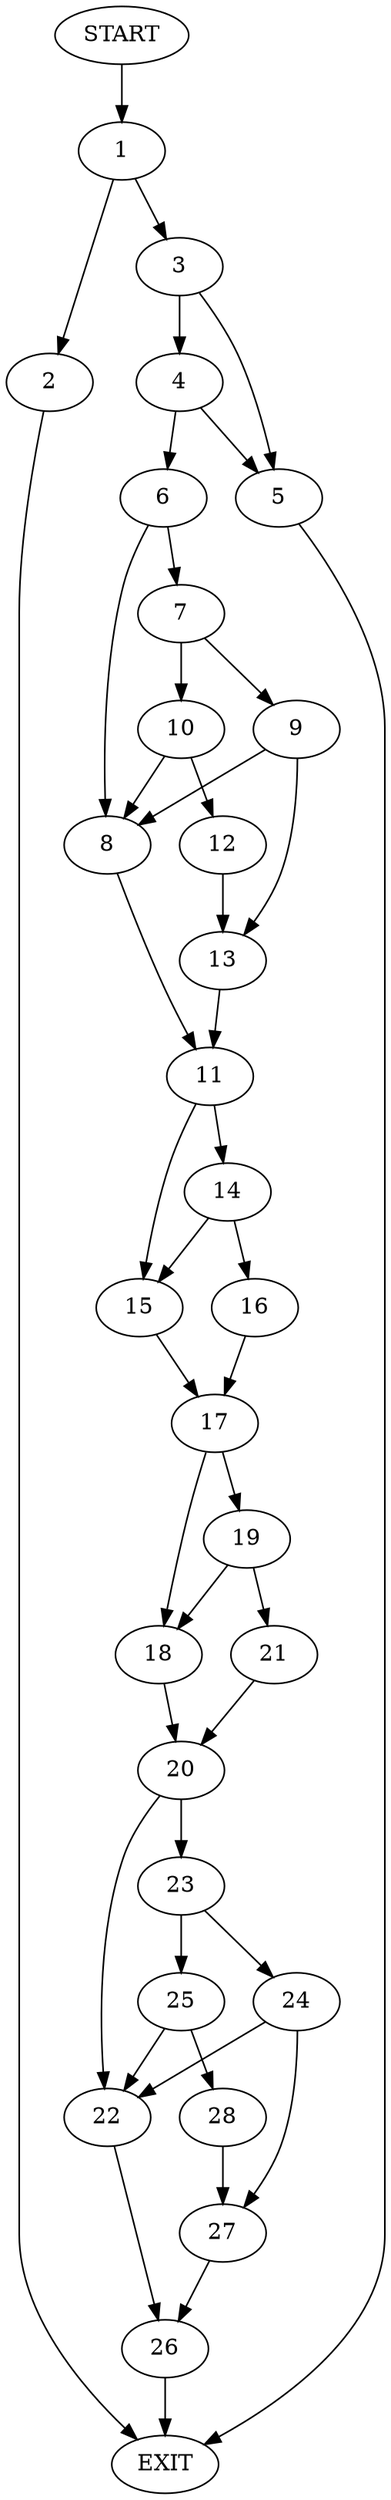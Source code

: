 digraph {
0 [label="START"]
29 [label="EXIT"]
0 -> 1
1 -> 2
1 -> 3
2 -> 29
3 -> 4
3 -> 5
4 -> 6
4 -> 5
5 -> 29
6 -> 7
6 -> 8
7 -> 9
7 -> 10
8 -> 11
10 -> 12
10 -> 8
9 -> 13
9 -> 8
12 -> 13
13 -> 11
11 -> 14
11 -> 15
14 -> 16
14 -> 15
15 -> 17
16 -> 17
17 -> 18
17 -> 19
18 -> 20
19 -> 18
19 -> 21
21 -> 20
20 -> 22
20 -> 23
23 -> 24
23 -> 25
22 -> 26
24 -> 22
24 -> 27
25 -> 28
25 -> 22
28 -> 27
27 -> 26
26 -> 29
}
